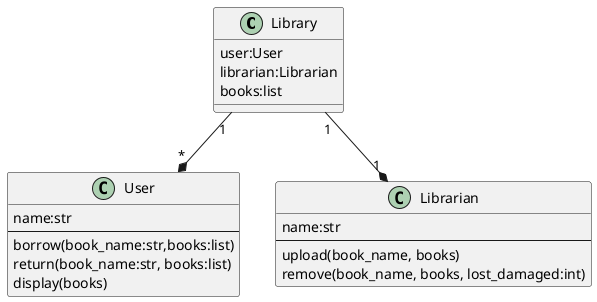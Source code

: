 @startuml
class Library{
user:User
librarian:Librarian
books:list
}

class User{
name:str
----
borrow(book_name:str,books:list)
return(book_name:str, books:list)
display(books)
}

class Librarian{
name:str
----
upload(book_name, books)
remove(book_name, books, lost_damaged:int)
}

Library "1"--*"*"User
Library "1"--*"1" Librarian
@enduml
